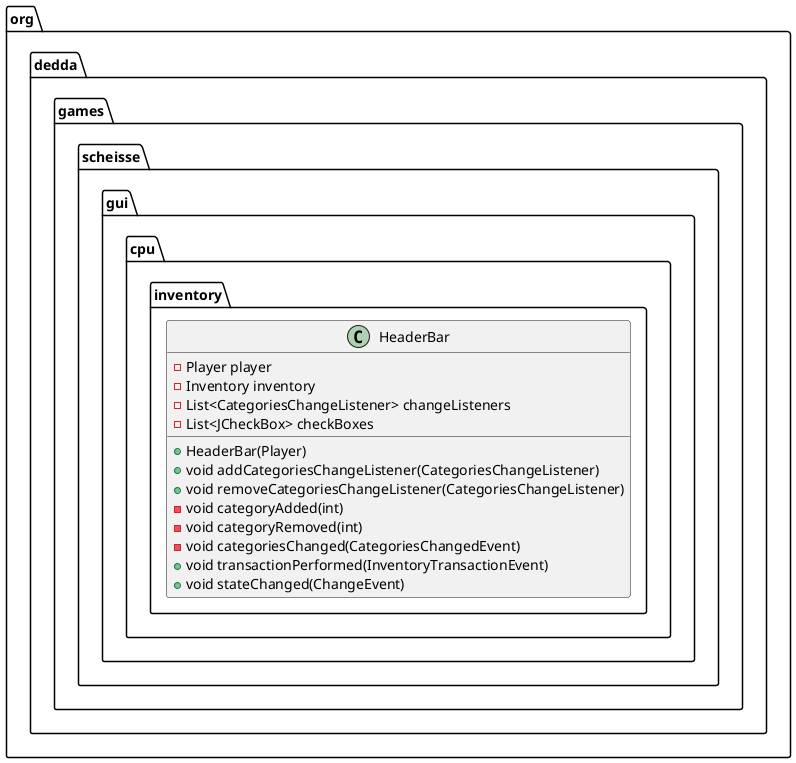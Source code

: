@startuml
class org.dedda.games.scheisse.gui.cpu.inventory.HeaderBar{
    - Player player
    - Inventory inventory
    - List<CategoriesChangeListener> changeListeners
    - List<JCheckBox> checkBoxes
    + HeaderBar(Player)
    + void addCategoriesChangeListener(CategoriesChangeListener)
    + void removeCategoriesChangeListener(CategoriesChangeListener)
    - void categoryAdded(int)
    - void categoryRemoved(int)
    - void categoriesChanged(CategoriesChangedEvent)
    + void transactionPerformed(InventoryTransactionEvent)
    + void stateChanged(ChangeEvent)
}
@enduml